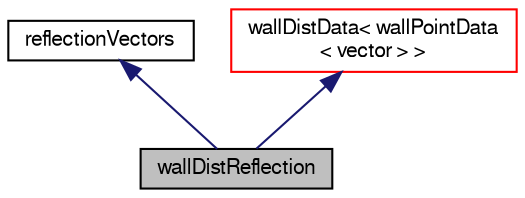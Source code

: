 digraph "wallDistReflection"
{
  bgcolor="transparent";
  edge [fontname="FreeSans",fontsize="10",labelfontname="FreeSans",labelfontsize="10"];
  node [fontname="FreeSans",fontsize="10",shape=record];
  Node0 [label="wallDistReflection",height=0.2,width=0.4,color="black", fillcolor="grey75", style="filled", fontcolor="black"];
  Node1 -> Node0 [dir="back",color="midnightblue",fontsize="10",style="solid",fontname="FreeSans"];
  Node1 [label="reflectionVectors",height=0.2,width=0.4,color="black",URL="$a22894.html",tooltip="Container for reflection vectors (= unit normal of nearest wall) "];
  Node2 -> Node0 [dir="back",color="midnightblue",fontsize="10",style="solid",fontname="FreeSans"];
  Node2 [label="wallDistData\< wallPointData\l\< vector \> \>",height=0.2,width=0.4,color="red",URL="$a22902.html"];
}
